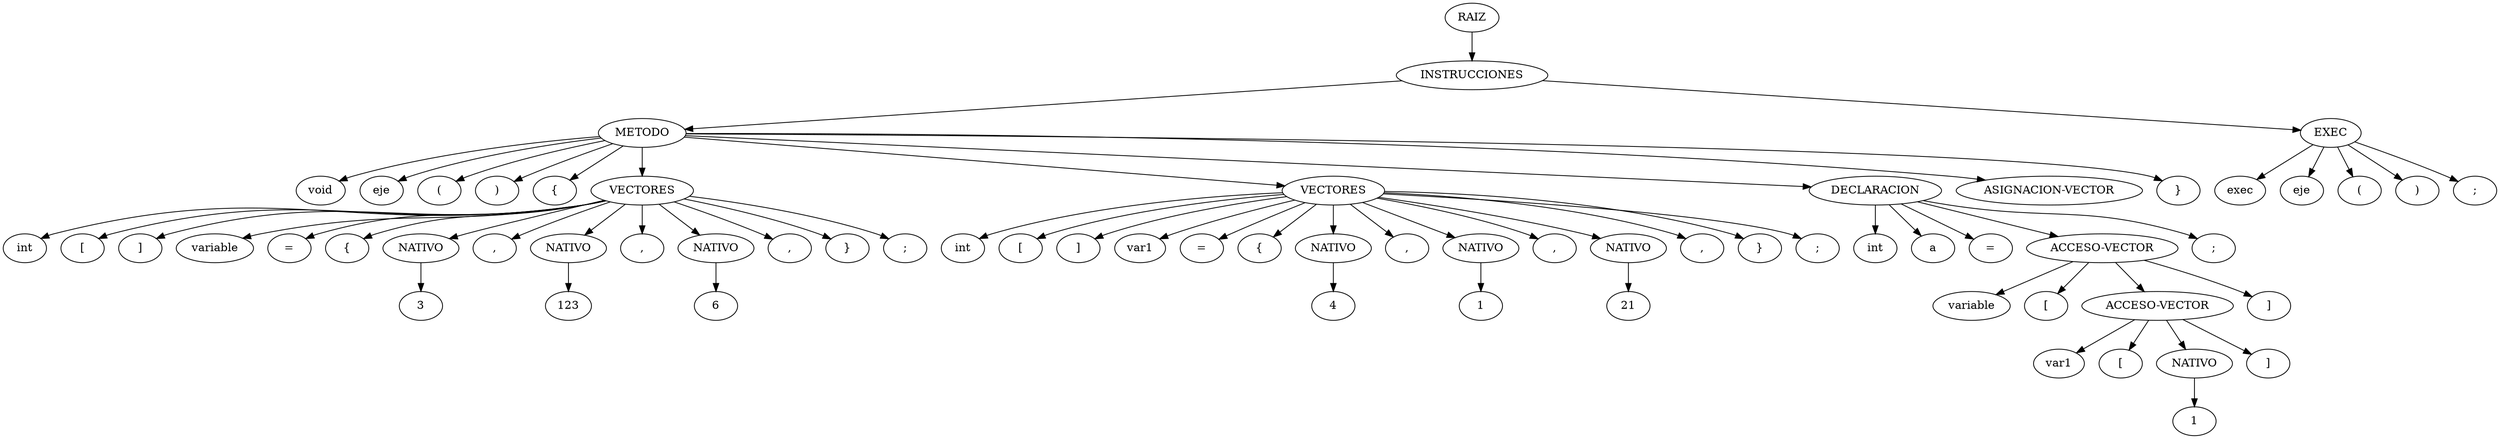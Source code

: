 digraph arbolAST{ 
      n0[label="RAIZ"];
      n1[label="INSTRUCCIONES"];
      n0 -> n1;n2[label="METODO"];
      n1 -> n2;n3[label="void"];
      n2 -> n3;n4[label="eje"];
      n2 -> n4;n5[label="("];
      n2 -> n5;n6[label=")"];
      n2 -> n6;n7[label="{"];
      n2 -> n7;n8[label="VECTORES"];
      n2 -> n8;n9[label="int"];
      n8 -> n9;n10[label="["];
      n8 -> n10;n11[label="]"];
      n8 -> n11;n12[label="variable"];
      n8 -> n12;n13[label="="];
      n8 -> n13;n14[label="{"];
      n8 -> n14;n15[label="NATIVO"];
      n8 -> n15;n16[label="3"];
      n15 -> n16;n17[label=","];
      n8 -> n17;n18[label="NATIVO"];
      n8 -> n18;n19[label="123"];
      n18 -> n19;n20[label=","];
      n8 -> n20;n21[label="NATIVO"];
      n8 -> n21;n22[label="6"];
      n21 -> n22;n23[label=","];
      n8 -> n23;n24[label="}"];
      n8 -> n24;n25[label=";"];
      n8 -> n25;n26[label="VECTORES"];
      n2 -> n26;n27[label="int"];
      n26 -> n27;n28[label="["];
      n26 -> n28;n29[label="]"];
      n26 -> n29;n30[label="var1"];
      n26 -> n30;n31[label="="];
      n26 -> n31;n32[label="{"];
      n26 -> n32;n33[label="NATIVO"];
      n26 -> n33;n34[label="4"];
      n33 -> n34;n35[label=","];
      n26 -> n35;n36[label="NATIVO"];
      n26 -> n36;n37[label="1"];
      n36 -> n37;n38[label=","];
      n26 -> n38;n39[label="NATIVO"];
      n26 -> n39;n40[label="21"];
      n39 -> n40;n41[label=","];
      n26 -> n41;n42[label="}"];
      n26 -> n42;n43[label=";"];
      n26 -> n43;n44[label="DECLARACION"];
      n2 -> n44;n45[label="int"];
      n44 -> n45;n46[label="a"];
      n44 -> n46;n47[label="="];
      n44 -> n47;n48[label="ACCESO-VECTOR"];
      n44 -> n48;n49[label="variable"];
      n48 -> n49;n50[label="["];
      n48 -> n50;n51[label="ACCESO-VECTOR"];
      n48 -> n51;n52[label="var1"];
      n51 -> n52;n53[label="["];
      n51 -> n53;n54[label="NATIVO"];
      n51 -> n54;n55[label="1"];
      n54 -> n55;n56[label="]"];
      n51 -> n56;n57[label="]"];
      n48 -> n57;n58[label=";"];
      n44 -> n58;n59[label="ASIGNACION-VECTOR"];
      n2 -> n59;n60[label="}"];
      n2 -> n60;n61[label="EXEC"];
      n1 -> n61;n62[label="exec"];
      n61 -> n62;n63[label="eje"];
      n61 -> n63;n64[label="("];
      n61 -> n64;n65[label=")"];
      n61 -> n65;n66[label=";"];
      n61 -> n66;
    }